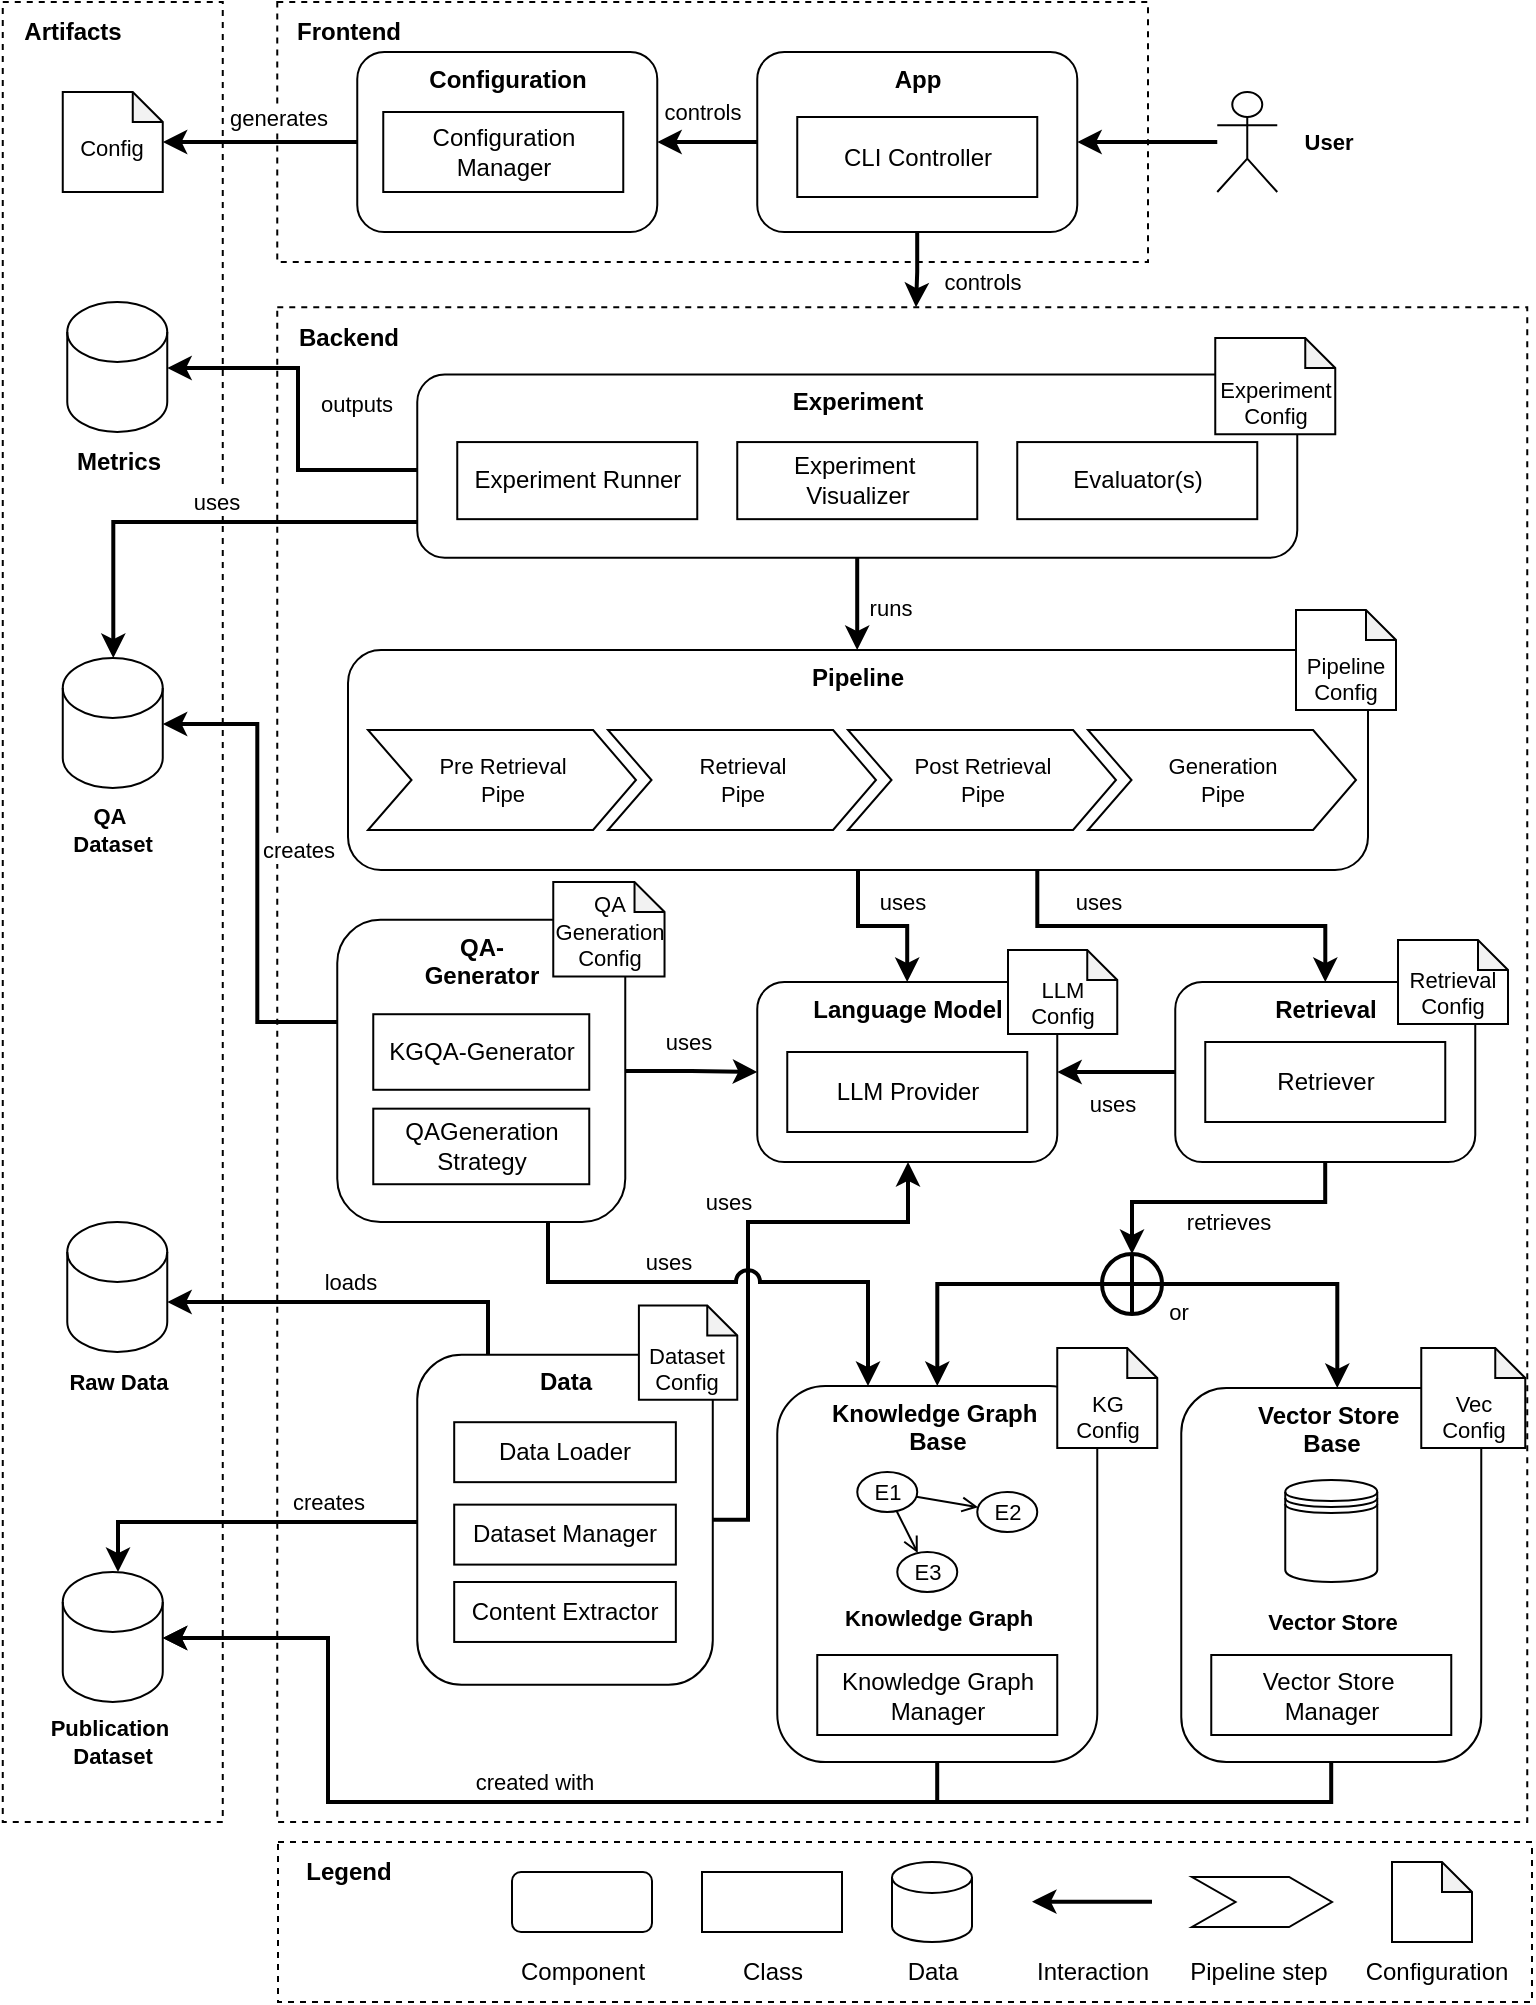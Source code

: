 <mxfile version="26.2.2" pages="2">
  <diagram id="rPt6qGE7lSrq65IT_Gxj" name="Architecture">
    <mxGraphModel dx="1108" dy="828" grid="1" gridSize="10" guides="1" tooltips="1" connect="1" arrows="1" fold="1" page="1" pageScale="1" pageWidth="827" pageHeight="1169" math="0" shadow="0">
      <root>
        <mxCell id="0" />
        <mxCell id="1" parent="0" />
        <mxCell id="qlzmmNjlw-NgEVrXtKq5-13" value="" style="rounded=0;whiteSpace=wrap;html=1;dashed=1;" parent="1" vertex="1">
          <mxGeometry x="174.63" y="492.58" width="625" height="757.42" as="geometry" />
        </mxCell>
        <mxCell id="jzi4S84dbcQ6XCPYerlt-37" value="" style="rounded=0;whiteSpace=wrap;html=1;dashed=1;" parent="1" vertex="1">
          <mxGeometry x="174.63" y="340" width="435.37" height="130" as="geometry" />
        </mxCell>
        <mxCell id="jzi4S84dbcQ6XCPYerlt-15" value="" style="rounded=0;whiteSpace=wrap;html=1;dashed=1;" parent="1" vertex="1">
          <mxGeometry x="37.38" y="340" width="110" height="910" as="geometry" />
        </mxCell>
        <mxCell id="cnMRPB2jEunF0C_jdwBA-22" style="edgeStyle=orthogonalEdgeStyle;shape=connector;rounded=0;jumpSize=5;orthogonalLoop=1;jettySize=auto;html=1;strokeColor=default;strokeWidth=2;align=center;verticalAlign=middle;fontFamily=Helvetica;fontSize=11;fontColor=default;labelBackgroundColor=default;endArrow=classic;endFill=1;" parent="1" source="2CXdrX7ZxKp920rr_Y1--1" target="qlzmmNjlw-NgEVrXtKq5-13" edge="1">
          <mxGeometry relative="1" as="geometry">
            <Array as="points">
              <mxPoint x="495" y="475" />
              <mxPoint x="494" y="475" />
            </Array>
            <mxPoint x="532.63" y="480" as="targetPoint" />
          </mxGeometry>
        </mxCell>
        <mxCell id="cnMRPB2jEunF0C_jdwBA-29" value="controls" style="edgeLabel;html=1;align=center;verticalAlign=middle;resizable=0;points=[];fontFamily=Helvetica;fontSize=11;fontColor=default;labelBackgroundColor=default;" parent="cnMRPB2jEunF0C_jdwBA-22" vertex="1" connectable="0">
          <mxGeometry x="-0.378" y="1" relative="1" as="geometry">
            <mxPoint x="31" y="13" as="offset" />
          </mxGeometry>
        </mxCell>
        <mxCell id="cnMRPB2jEunF0C_jdwBA-23" value="controls" style="edgeStyle=orthogonalEdgeStyle;shape=connector;rounded=0;jumpSize=5;orthogonalLoop=1;jettySize=auto;html=1;strokeColor=default;strokeWidth=2;align=center;verticalAlign=middle;fontFamily=Helvetica;fontSize=11;fontColor=default;labelBackgroundColor=default;endArrow=classic;endFill=1;" parent="1" source="2CXdrX7ZxKp920rr_Y1--1" target="2CXdrX7ZxKp920rr_Y1--29" edge="1">
          <mxGeometry x="0.105" y="-15" relative="1" as="geometry">
            <mxPoint as="offset" />
          </mxGeometry>
        </mxCell>
        <mxCell id="3ko9Bq9Q6lJ8N-O4LBVZ-2" value="outputs" style="edgeStyle=orthogonalEdgeStyle;shape=connector;rounded=0;jumpSize=5;orthogonalLoop=1;jettySize=auto;html=1;strokeColor=default;strokeWidth=2;align=center;verticalAlign=middle;fontFamily=Helvetica;fontSize=11;fontColor=default;labelBackgroundColor=default;endArrow=classic;endFill=1;" parent="1" source="2CXdrX7ZxKp920rr_Y1--3" edge="1">
          <mxGeometry x="0.053" y="-29" relative="1" as="geometry">
            <Array as="points">
              <mxPoint x="185" y="574" />
              <mxPoint x="185" y="523" />
            </Array>
            <mxPoint as="offset" />
            <mxPoint x="119.63" y="523.026" as="targetPoint" />
            <mxPoint x="204.63" y="574.513" as="sourcePoint" />
          </mxGeometry>
        </mxCell>
        <mxCell id="2CXdrX7ZxKp920rr_Y1--28" value="retrieves" style="edgeStyle=orthogonalEdgeStyle;shape=connector;rounded=0;jumpSize=5;orthogonalLoop=1;jettySize=auto;html=1;strokeColor=default;strokeWidth=2;align=center;verticalAlign=middle;fontFamily=Helvetica;fontSize=11;fontColor=default;labelBackgroundColor=default;endArrow=classic;endFill=1;entryX=0.5;entryY=0;entryDx=0;entryDy=0;" parent="1" source="qlzmmNjlw-NgEVrXtKq5-2" target="3ko9Bq9Q6lJ8N-O4LBVZ-15" edge="1">
          <mxGeometry x="-0.038" y="10" relative="1" as="geometry">
            <mxPoint as="offset" />
            <Array as="points">
              <mxPoint x="699" y="940" />
              <mxPoint x="602" y="940" />
            </Array>
          </mxGeometry>
        </mxCell>
        <mxCell id="cnMRPB2jEunF0C_jdwBA-2" value="uses" style="edgeStyle=orthogonalEdgeStyle;shape=connector;rounded=0;jumpSize=5;orthogonalLoop=1;jettySize=auto;html=1;strokeColor=default;strokeWidth=2;align=center;verticalAlign=middle;fontFamily=Helvetica;fontSize=11;fontColor=default;labelBackgroundColor=default;endArrow=classic;endFill=1;" parent="1" source="2CXdrX7ZxKp920rr_Y1--4" target="Sa7oayYF3XSetd4DU2Fg-19" edge="1">
          <mxGeometry x="0.233" y="12" relative="1" as="geometry">
            <mxPoint as="offset" />
          </mxGeometry>
        </mxCell>
        <mxCell id="cnMRPB2jEunF0C_jdwBA-12" value="created with" style="edgeStyle=orthogonalEdgeStyle;shape=connector;rounded=0;jumpSize=5;orthogonalLoop=1;jettySize=auto;html=1;strokeColor=default;strokeWidth=2;align=center;verticalAlign=middle;fontFamily=Helvetica;fontSize=11;fontColor=default;labelBackgroundColor=default;endArrow=classic;endFill=1;" parent="1" source="2CXdrX7ZxKp920rr_Y1--5" target="cnMRPB2jEunF0C_jdwBA-4" edge="1">
          <mxGeometry x="-0.095" y="-10" relative="1" as="geometry">
            <mxPoint x="528.63" y="1056.04" as="sourcePoint" />
            <mxPoint as="offset" />
            <mxPoint x="363.63" y="1113" as="targetPoint" />
            <Array as="points">
              <mxPoint x="505" y="1240" />
              <mxPoint x="200" y="1240" />
              <mxPoint x="200" y="1158" />
            </Array>
          </mxGeometry>
        </mxCell>
        <mxCell id="cnMRPB2jEunF0C_jdwBA-37" value="generates" style="edgeStyle=orthogonalEdgeStyle;shape=connector;rounded=0;jumpSize=5;orthogonalLoop=1;jettySize=auto;html=1;strokeColor=default;strokeWidth=2;align=center;verticalAlign=middle;fontFamily=Helvetica;fontSize=11;fontColor=default;labelBackgroundColor=default;endArrow=classic;endFill=1;" parent="1" source="2CXdrX7ZxKp920rr_Y1--29" target="cnMRPB2jEunF0C_jdwBA-36" edge="1">
          <mxGeometry x="-0.185" y="-12" relative="1" as="geometry">
            <mxPoint x="232.63" y="415" as="sourcePoint" />
            <mxPoint as="offset" />
          </mxGeometry>
        </mxCell>
        <mxCell id="cnMRPB2jEunF0C_jdwBA-14" value="creates" style="edgeStyle=orthogonalEdgeStyle;shape=connector;rounded=0;jumpSize=5;orthogonalLoop=1;jettySize=auto;html=1;strokeColor=default;strokeWidth=2;align=center;verticalAlign=middle;fontFamily=Helvetica;fontSize=11;fontColor=default;labelBackgroundColor=default;endArrow=classic;endFill=1;" parent="1" source="jzi4S84dbcQ6XCPYerlt-2" target="Sa7oayYF3XSetd4DU2Fg-3" edge="1">
          <mxGeometry x="0.068" y="-20" relative="1" as="geometry">
            <mxPoint as="offset" />
            <Array as="points">
              <mxPoint x="164.63" y="850" />
              <mxPoint x="164.63" y="701" />
            </Array>
          </mxGeometry>
        </mxCell>
        <mxCell id="cnMRPB2jEunF0C_jdwBA-15" value="creates" style="edgeStyle=orthogonalEdgeStyle;shape=connector;rounded=0;jumpSize=5;orthogonalLoop=1;jettySize=auto;html=1;strokeColor=default;strokeWidth=2;align=center;verticalAlign=middle;fontFamily=Helvetica;fontSize=11;fontColor=default;labelBackgroundColor=default;endArrow=classic;endFill=1;" parent="1" source="Sa7oayYF3XSetd4DU2Fg-14" target="cnMRPB2jEunF0C_jdwBA-4" edge="1">
          <mxGeometry x="-0.489" y="-10" relative="1" as="geometry">
            <Array as="points">
              <mxPoint x="95" y="1100" />
            </Array>
            <mxPoint as="offset" />
          </mxGeometry>
        </mxCell>
        <mxCell id="Sa7oayYF3XSetd4DU2Fg-17" value="Raw Data" style="text;html=1;align=center;verticalAlign=middle;resizable=0;points=[];autosize=1;strokeColor=none;fillColor=none;fontFamily=Helvetica;fontSize=11;fontColor=default;labelBackgroundColor=default;fontStyle=1" parent="1" vertex="1">
          <mxGeometry x="59.63" y="1015" width="70" height="30" as="geometry" />
        </mxCell>
        <mxCell id="9nrLMy0eK1dV_v98iFay-8" style="edgeStyle=orthogonalEdgeStyle;shape=connector;rounded=0;jumpSize=5;orthogonalLoop=1;jettySize=auto;html=1;strokeColor=default;strokeWidth=2;align=center;verticalAlign=middle;fontFamily=Helvetica;fontSize=11;fontColor=default;labelBackgroundColor=default;endArrow=classic;endFill=1;" parent="1" source="cnMRPB2jEunF0C_jdwBA-1" target="2CXdrX7ZxKp920rr_Y1--1" edge="1">
          <mxGeometry relative="1" as="geometry" />
        </mxCell>
        <mxCell id="cnMRPB2jEunF0C_jdwBA-1" value="" style="shape=umlActor;verticalLabelPosition=bottom;verticalAlign=top;html=1;outlineConnect=0;fontStyle=1" parent="1" vertex="1">
          <mxGeometry x="644.63" y="385" width="30" height="50" as="geometry" />
        </mxCell>
        <mxCell id="cnMRPB2jEunF0C_jdwBA-4" value="" style="shape=cylinder3;whiteSpace=wrap;html=1;boundedLbl=1;backgroundOutline=1;size=15;fontFamily=Helvetica;fontSize=11;fontColor=default;labelBackgroundColor=default;" parent="1" vertex="1">
          <mxGeometry x="67.38" y="1125" width="50" height="65" as="geometry" />
        </mxCell>
        <mxCell id="cnMRPB2jEunF0C_jdwBA-5" value="Publication&amp;nbsp;&lt;div&gt;Dataset&lt;/div&gt;" style="text;html=1;align=center;verticalAlign=middle;resizable=0;points=[];autosize=1;strokeColor=none;fillColor=none;fontFamily=Helvetica;fontSize=11;fontColor=default;labelBackgroundColor=default;fontStyle=1" parent="1" vertex="1">
          <mxGeometry x="52.38" y="1190" width="80" height="40" as="geometry" />
        </mxCell>
        <mxCell id="cnMRPB2jEunF0C_jdwBA-16" value="loads" style="edgeStyle=orthogonalEdgeStyle;shape=connector;rounded=0;jumpSize=5;orthogonalLoop=1;jettySize=auto;html=1;strokeColor=default;strokeWidth=2;align=center;verticalAlign=middle;fontFamily=Helvetica;fontSize=11;fontColor=default;labelBackgroundColor=default;endArrow=classic;endFill=1;" parent="1" source="Sa7oayYF3XSetd4DU2Fg-14" target="LiU3GGamYUb34kK2klM--8" edge="1">
          <mxGeometry x="0.02" y="-10" relative="1" as="geometry">
            <mxPoint as="offset" />
            <mxPoint x="64.63" y="1297" as="targetPoint" />
            <Array as="points">
              <mxPoint x="280" y="990" />
            </Array>
          </mxGeometry>
        </mxCell>
        <mxCell id="cnMRPB2jEunF0C_jdwBA-34" value="User" style="text;html=1;align=center;verticalAlign=middle;resizable=0;points=[];autosize=1;strokeColor=none;fillColor=none;fontFamily=Helvetica;fontSize=11;fontColor=default;labelBackgroundColor=default;fontStyle=1" parent="1" vertex="1">
          <mxGeometry x="674.63" y="395" width="50" height="30" as="geometry" />
        </mxCell>
        <mxCell id="cnMRPB2jEunF0C_jdwBA-36" value="Config&lt;div&gt;&lt;br&gt;&lt;/div&gt;" style="shape=note;whiteSpace=wrap;html=1;backgroundOutline=1;darkOpacity=0.05;fontFamily=Helvetica;fontSize=11;fontColor=default;labelBackgroundColor=default;size=15;verticalAlign=bottom;" parent="1" vertex="1">
          <mxGeometry x="67.38" y="385" width="50" height="50" as="geometry" />
        </mxCell>
        <mxCell id="3ko9Bq9Q6lJ8N-O4LBVZ-19" style="edgeStyle=orthogonalEdgeStyle;shape=connector;rounded=0;jumpSize=5;orthogonalLoop=1;jettySize=auto;html=1;strokeColor=default;strokeWidth=2;align=center;verticalAlign=middle;fontFamily=Helvetica;fontSize=11;fontColor=default;labelBackgroundColor=default;endArrow=classic;endFill=1;" parent="1" source="3ko9Bq9Q6lJ8N-O4LBVZ-3" target="cnMRPB2jEunF0C_jdwBA-4" edge="1">
          <mxGeometry relative="1" as="geometry">
            <Array as="points">
              <mxPoint x="702" y="1240" />
              <mxPoint x="200" y="1240" />
              <mxPoint x="200" y="1158" />
            </Array>
          </mxGeometry>
        </mxCell>
        <mxCell id="9nrLMy0eK1dV_v98iFay-1" value="" style="group" parent="1" vertex="1" connectable="0">
          <mxGeometry x="414.63" y="830" width="150" height="90" as="geometry" />
        </mxCell>
        <mxCell id="Sa7oayYF3XSetd4DU2Fg-19" value="Language Model" style="rounded=1;whiteSpace=wrap;html=1;fontSize=12;glass=0;strokeWidth=1;shadow=0;fontStyle=1;verticalAlign=top;" parent="9nrLMy0eK1dV_v98iFay-1" vertex="1">
          <mxGeometry width="150" height="90" as="geometry" />
        </mxCell>
        <mxCell id="Sa7oayYF3XSetd4DU2Fg-20" value="LLM Provider" style="rounded=0;whiteSpace=wrap;html=1;fontSize=12;glass=0;strokeWidth=1;shadow=0;" parent="9nrLMy0eK1dV_v98iFay-1" vertex="1">
          <mxGeometry x="15" y="35" width="120" height="40" as="geometry" />
        </mxCell>
        <mxCell id="jjpuZa0CO3F1y8QrTsXN-3" value="LLM Config" style="shape=note;whiteSpace=wrap;html=1;backgroundOutline=1;darkOpacity=0.05;fontFamily=Helvetica;fontSize=11;fontColor=default;labelBackgroundColor=none;size=15;verticalAlign=bottom;" parent="9nrLMy0eK1dV_v98iFay-1" vertex="1">
          <mxGeometry x="125.37" y="-16" width="54.63" height="42" as="geometry" />
        </mxCell>
        <mxCell id="LiU3GGamYUb34kK2klM--8" value="" style="shape=cylinder3;whiteSpace=wrap;html=1;boundedLbl=1;backgroundOutline=1;size=15;fontFamily=Helvetica;fontSize=11;fontColor=default;labelBackgroundColor=default;" parent="1" vertex="1">
          <mxGeometry x="69.63" y="950" width="50" height="65" as="geometry" />
        </mxCell>
        <mxCell id="jzi4S84dbcQ6XCPYerlt-1" value="" style="group" parent="1" vertex="1" connectable="0">
          <mxGeometry x="204.63" y="780" width="180" height="170" as="geometry" />
        </mxCell>
        <mxCell id="jzi4S84dbcQ6XCPYerlt-2" value="QA-&lt;div&gt;Generator&lt;/div&gt;" style="rounded=1;whiteSpace=wrap;html=1;fontSize=12;glass=0;strokeWidth=1;shadow=0;fontStyle=1;verticalAlign=top;" parent="jzi4S84dbcQ6XCPYerlt-1" vertex="1">
          <mxGeometry y="18.889" width="144" height="151.111" as="geometry" />
        </mxCell>
        <mxCell id="jzi4S84dbcQ6XCPYerlt-4" value="QAGeneration Strategy" style="rounded=0;whiteSpace=wrap;html=1;fontSize=12;glass=0;strokeWidth=1;shadow=0;" parent="jzi4S84dbcQ6XCPYerlt-1" vertex="1">
          <mxGeometry x="18" y="113.333" width="108" height="37.778" as="geometry" />
        </mxCell>
        <mxCell id="jzi4S84dbcQ6XCPYerlt-5" value="QA&lt;div&gt;Generation Config&lt;/div&gt;" style="shape=note;whiteSpace=wrap;html=1;backgroundOutline=1;darkOpacity=0.05;fontFamily=Helvetica;fontSize=11;fontColor=default;labelBackgroundColor=none;size=15;verticalAlign=bottom;" parent="jzi4S84dbcQ6XCPYerlt-1" vertex="1">
          <mxGeometry x="108" width="55.636" height="47.222" as="geometry" />
        </mxCell>
        <mxCell id="jzi4S84dbcQ6XCPYerlt-11" value="KGQA-Generator" style="rounded=0;whiteSpace=wrap;html=1;fontSize=12;glass=0;strokeWidth=1;shadow=0;" parent="jzi4S84dbcQ6XCPYerlt-1" vertex="1">
          <mxGeometry x="18" y="66.111" width="108" height="37.778" as="geometry" />
        </mxCell>
        <mxCell id="jzi4S84dbcQ6XCPYerlt-13" value="" style="group" parent="1" vertex="1" connectable="0">
          <mxGeometry x="210" y="1260" width="592" height="80" as="geometry" />
        </mxCell>
        <mxCell id="LiU3GGamYUb34kK2klM--26" value="" style="rounded=0;whiteSpace=wrap;html=1;dashed=1;" parent="jzi4S84dbcQ6XCPYerlt-13" vertex="1">
          <mxGeometry x="-35" width="627" height="80" as="geometry" />
        </mxCell>
        <mxCell id="LiU3GGamYUb34kK2klM--2" value="" style="rounded=1;whiteSpace=wrap;html=1;" parent="jzi4S84dbcQ6XCPYerlt-13" vertex="1">
          <mxGeometry x="82" y="15" width="70" height="30" as="geometry" />
        </mxCell>
        <mxCell id="LiU3GGamYUb34kK2klM--3" value="" style="rounded=0;whiteSpace=wrap;html=1;" parent="jzi4S84dbcQ6XCPYerlt-13" vertex="1">
          <mxGeometry x="177" y="15" width="70" height="30" as="geometry" />
        </mxCell>
        <mxCell id="LiU3GGamYUb34kK2klM--4" value="Component" style="text;html=1;align=center;verticalAlign=middle;resizable=0;points=[];autosize=1;strokeColor=none;fillColor=none;" parent="jzi4S84dbcQ6XCPYerlt-13" vertex="1">
          <mxGeometry x="72" y="50" width="90" height="30" as="geometry" />
        </mxCell>
        <mxCell id="LiU3GGamYUb34kK2klM--5" value="Class" style="text;html=1;align=center;verticalAlign=middle;resizable=0;points=[];autosize=1;strokeColor=none;fillColor=none;" parent="jzi4S84dbcQ6XCPYerlt-13" vertex="1">
          <mxGeometry x="187" y="50" width="50" height="30" as="geometry" />
        </mxCell>
        <mxCell id="LiU3GGamYUb34kK2klM--9" value="" style="shape=cylinder3;whiteSpace=wrap;html=1;boundedLbl=1;backgroundOutline=1;size=7.724;fontFamily=Helvetica;fontSize=11;fontColor=default;labelBackgroundColor=default;" parent="jzi4S84dbcQ6XCPYerlt-13" vertex="1">
          <mxGeometry x="272" y="10" width="40" height="40" as="geometry" />
        </mxCell>
        <mxCell id="LiU3GGamYUb34kK2klM--10" value="Data" style="text;html=1;align=center;verticalAlign=middle;resizable=0;points=[];autosize=1;strokeColor=none;fillColor=none;" parent="jzi4S84dbcQ6XCPYerlt-13" vertex="1">
          <mxGeometry x="267" y="50" width="50" height="30" as="geometry" />
        </mxCell>
        <mxCell id="LiU3GGamYUb34kK2klM--11" value="" style="edgeStyle=orthogonalEdgeStyle;shape=connector;rounded=0;jumpSize=5;orthogonalLoop=1;jettySize=auto;html=1;strokeColor=default;strokeWidth=2;align=center;verticalAlign=middle;fontFamily=Helvetica;fontSize=11;fontColor=default;labelBackgroundColor=default;endArrow=classic;endFill=1;" parent="jzi4S84dbcQ6XCPYerlt-13" edge="1">
          <mxGeometry x="0.149" y="-15" relative="1" as="geometry">
            <mxPoint x="402" y="29.82" as="sourcePoint" />
            <mxPoint as="offset" />
            <mxPoint x="342" y="29.82" as="targetPoint" />
          </mxGeometry>
        </mxCell>
        <mxCell id="LiU3GGamYUb34kK2klM--12" value="Interaction" style="text;html=1;align=center;verticalAlign=middle;resizable=0;points=[];autosize=1;strokeColor=none;fillColor=none;" parent="jzi4S84dbcQ6XCPYerlt-13" vertex="1">
          <mxGeometry x="332" y="50" width="80" height="30" as="geometry" />
        </mxCell>
        <mxCell id="LiU3GGamYUb34kK2klM--20" value="" style="html=1;shadow=0;dashed=0;align=center;verticalAlign=middle;shape=mxgraph.arrows2.arrow;dy=0;dx=21.45;notch=21.76;fontFamily=Helvetica;fontSize=11;fontColor=default;labelBackgroundColor=default;" parent="jzi4S84dbcQ6XCPYerlt-13" vertex="1">
          <mxGeometry x="422" y="17.5" width="70" height="25" as="geometry" />
        </mxCell>
        <mxCell id="LiU3GGamYUb34kK2klM--21" value="Pipeline step" style="text;html=1;align=center;verticalAlign=middle;resizable=0;points=[];autosize=1;strokeColor=none;fillColor=none;" parent="jzi4S84dbcQ6XCPYerlt-13" vertex="1">
          <mxGeometry x="410" y="50" width="90" height="30" as="geometry" />
        </mxCell>
        <mxCell id="LiU3GGamYUb34kK2klM--22" value="&lt;div&gt;&lt;br&gt;&lt;/div&gt;" style="shape=note;whiteSpace=wrap;html=1;backgroundOutline=1;darkOpacity=0.05;fontFamily=Helvetica;fontSize=11;fontColor=default;labelBackgroundColor=default;size=15;verticalAlign=bottom;" parent="jzi4S84dbcQ6XCPYerlt-13" vertex="1">
          <mxGeometry x="522" y="10" width="40" height="40" as="geometry" />
        </mxCell>
        <mxCell id="LiU3GGamYUb34kK2klM--24" value="Configuration" style="text;html=1;align=center;verticalAlign=middle;resizable=0;points=[];autosize=1;strokeColor=none;fillColor=none;" parent="jzi4S84dbcQ6XCPYerlt-13" vertex="1">
          <mxGeometry x="499" y="50" width="90" height="30" as="geometry" />
        </mxCell>
        <mxCell id="jzi4S84dbcQ6XCPYerlt-29" value="Artifacts" style="text;html=1;align=center;verticalAlign=middle;resizable=0;points=[];autosize=1;strokeColor=none;fillColor=none;fontStyle=1" parent="1" vertex="1">
          <mxGeometry x="37.38" y="340" width="70" height="30" as="geometry" />
        </mxCell>
        <mxCell id="jzi4S84dbcQ6XCPYerlt-30" value="" style="group" parent="1" vertex="1" connectable="0">
          <mxGeometry x="64.63" y="490" width="60" height="95" as="geometry" />
        </mxCell>
        <mxCell id="LiU3GGamYUb34kK2klM--6" value="" style="shape=cylinder3;whiteSpace=wrap;html=1;boundedLbl=1;backgroundOutline=1;size=15;fontFamily=Helvetica;fontSize=11;fontColor=default;labelBackgroundColor=default;" parent="jzi4S84dbcQ6XCPYerlt-30" vertex="1">
          <mxGeometry x="5" width="50" height="65" as="geometry" />
        </mxCell>
        <mxCell id="LiU3GGamYUb34kK2klM--7" value="Metrics" style="text;html=1;align=center;verticalAlign=middle;resizable=0;points=[];autosize=1;strokeColor=none;fillColor=none;fontStyle=1" parent="jzi4S84dbcQ6XCPYerlt-30" vertex="1">
          <mxGeometry y="65" width="60" height="30" as="geometry" />
        </mxCell>
        <mxCell id="jzi4S84dbcQ6XCPYerlt-31" value="" style="group" parent="1" vertex="1" connectable="0">
          <mxGeometry x="62.38" y="668" width="60" height="106" as="geometry" />
        </mxCell>
        <mxCell id="Sa7oayYF3XSetd4DU2Fg-3" value="" style="shape=cylinder3;whiteSpace=wrap;html=1;boundedLbl=1;backgroundOutline=1;size=15;fontFamily=Helvetica;fontSize=11;fontColor=default;labelBackgroundColor=default;" parent="jzi4S84dbcQ6XCPYerlt-31" vertex="1">
          <mxGeometry x="5" width="50" height="65" as="geometry" />
        </mxCell>
        <mxCell id="Sa7oayYF3XSetd4DU2Fg-4" value="QA&amp;nbsp;&lt;div&gt;Dataset&lt;/div&gt;" style="text;html=1;align=center;verticalAlign=middle;resizable=0;points=[];autosize=1;strokeColor=none;fillColor=none;fontFamily=Helvetica;fontSize=11;fontColor=default;labelBackgroundColor=default;fontStyle=1" parent="jzi4S84dbcQ6XCPYerlt-31" vertex="1">
          <mxGeometry y="66" width="60" height="40" as="geometry" />
        </mxCell>
        <mxCell id="jzi4S84dbcQ6XCPYerlt-38" value="Frontend" style="text;html=1;align=center;verticalAlign=middle;resizable=0;points=[];autosize=1;strokeColor=none;fillColor=none;fontStyle=1" parent="1" vertex="1">
          <mxGeometry x="174.63" y="340" width="70" height="30" as="geometry" />
        </mxCell>
        <mxCell id="qlzmmNjlw-NgEVrXtKq5-4" value="uses" style="edgeStyle=orthogonalEdgeStyle;shape=connector;rounded=0;jumpSize=5;orthogonalLoop=1;jettySize=auto;html=1;strokeColor=default;strokeWidth=2;align=center;verticalAlign=middle;fontFamily=Helvetica;fontSize=11;fontColor=default;labelBackgroundColor=default;endArrow=classic;endFill=1;" parent="1" source="2CXdrX7ZxKp920rr_Y1--4" target="qlzmmNjlw-NgEVrXtKq5-2" edge="1">
          <mxGeometry x="-0.42" y="12" relative="1" as="geometry">
            <Array as="points">
              <mxPoint x="554.63" y="802" />
              <mxPoint x="698.63" y="802" />
            </Array>
            <mxPoint as="offset" />
            <mxPoint x="474.63" y="632" as="sourcePoint" />
            <mxPoint x="474.63" y="674" as="targetPoint" />
          </mxGeometry>
        </mxCell>
        <mxCell id="qlzmmNjlw-NgEVrXtKq5-5" value="uses" style="edgeStyle=orthogonalEdgeStyle;shape=connector;rounded=0;jumpSize=5;orthogonalLoop=1;jettySize=auto;html=1;strokeColor=default;strokeWidth=2;align=center;verticalAlign=middle;fontFamily=Helvetica;fontSize=11;fontColor=default;labelBackgroundColor=default;endArrow=classic;endFill=1;" parent="1" source="qlzmmNjlw-NgEVrXtKq5-2" target="Sa7oayYF3XSetd4DU2Fg-19" edge="1">
          <mxGeometry x="0.088" y="16" relative="1" as="geometry">
            <Array as="points" />
            <mxPoint as="offset" />
            <mxPoint x="469.63" y="784" as="sourcePoint" />
            <mxPoint x="481.63" y="845" as="targetPoint" />
          </mxGeometry>
        </mxCell>
        <mxCell id="qlzmmNjlw-NgEVrXtKq5-6" value="uses" style="edgeStyle=orthogonalEdgeStyle;shape=connector;rounded=0;jumpSize=5;orthogonalLoop=1;jettySize=auto;html=1;strokeColor=default;strokeWidth=2;align=center;verticalAlign=middle;fontFamily=Helvetica;fontSize=11;fontColor=default;labelBackgroundColor=default;endArrow=classic;endFill=1;" parent="1" source="jzi4S84dbcQ6XCPYerlt-2" target="Sa7oayYF3XSetd4DU2Fg-19" edge="1">
          <mxGeometry x="-0.057" y="14" relative="1" as="geometry">
            <mxPoint as="offset" />
            <mxPoint x="469.63" y="784" as="sourcePoint" />
            <mxPoint x="499.63" y="840" as="targetPoint" />
          </mxGeometry>
        </mxCell>
        <mxCell id="qlzmmNjlw-NgEVrXtKq5-10" value="" style="group" parent="1" vertex="1" connectable="0">
          <mxGeometry x="214.63" y="365" width="150" height="90" as="geometry" />
        </mxCell>
        <mxCell id="2CXdrX7ZxKp920rr_Y1--29" value="Configuration" style="rounded=1;whiteSpace=wrap;html=1;fontSize=12;glass=0;strokeWidth=1;shadow=0;fontStyle=1;verticalAlign=top;" parent="qlzmmNjlw-NgEVrXtKq5-10" vertex="1">
          <mxGeometry width="150" height="90" as="geometry" />
        </mxCell>
        <mxCell id="dY7fuBo2P4f8q5PI3-VB-1" value="Configuration Manager" style="rounded=0;whiteSpace=wrap;html=1;fontSize=12;glass=0;strokeWidth=1;shadow=0;" parent="qlzmmNjlw-NgEVrXtKq5-10" vertex="1">
          <mxGeometry x="13" y="30" width="120" height="40" as="geometry" />
        </mxCell>
        <mxCell id="qlzmmNjlw-NgEVrXtKq5-11" value="" style="group" parent="1" vertex="1" connectable="0">
          <mxGeometry x="414.63" y="365" width="160" height="90" as="geometry" />
        </mxCell>
        <mxCell id="2CXdrX7ZxKp920rr_Y1--1" value="App" style="rounded=1;whiteSpace=wrap;html=1;fontSize=12;glass=0;strokeWidth=1;shadow=0;fontStyle=1;verticalAlign=top;" parent="qlzmmNjlw-NgEVrXtKq5-11" vertex="1">
          <mxGeometry width="160" height="90" as="geometry" />
        </mxCell>
        <mxCell id="Sa7oayYF3XSetd4DU2Fg-21" value="CLI Controller" style="rounded=0;whiteSpace=wrap;html=1;fontSize=12;glass=0;strokeWidth=1;shadow=0;" parent="qlzmmNjlw-NgEVrXtKq5-11" vertex="1">
          <mxGeometry x="20" y="32.5" width="120" height="40" as="geometry" />
        </mxCell>
        <mxCell id="cnMRPB2jEunF0C_jdwBA-13" value="uses" style="edgeStyle=orthogonalEdgeStyle;shape=connector;rounded=0;jumpSize=5;orthogonalLoop=1;jettySize=auto;html=1;strokeColor=default;strokeWidth=2;align=center;verticalAlign=middle;fontFamily=Helvetica;fontSize=11;fontColor=default;labelBackgroundColor=default;endArrow=classic;endFill=1;" parent="1" source="2CXdrX7ZxKp920rr_Y1--3" target="Sa7oayYF3XSetd4DU2Fg-3" edge="1">
          <mxGeometry x="-0.083" y="-10" relative="1" as="geometry">
            <Array as="points">
              <mxPoint x="92.63" y="600" />
            </Array>
            <mxPoint as="offset" />
            <mxPoint x="314.63" y="640" as="targetPoint" />
          </mxGeometry>
        </mxCell>
        <mxCell id="LiU3GGamYUb34kK2klM--25" value="&lt;b&gt;Legend&lt;/b&gt;" style="text;html=1;align=center;verticalAlign=middle;resizable=0;points=[];autosize=1;strokeColor=none;fillColor=none;" parent="1" vertex="1">
          <mxGeometry x="175" y="1260" width="70" height="30" as="geometry" />
        </mxCell>
        <mxCell id="2CXdrX7ZxKp920rr_Y1--5" value="Knowledge Graph&amp;nbsp;&lt;div&gt;Base&lt;/div&gt;" style="rounded=1;whiteSpace=wrap;html=1;fontSize=12;glass=0;strokeWidth=1;shadow=0;fontStyle=1;verticalAlign=top;" parent="1" vertex="1">
          <mxGeometry x="424.63" y="1032" width="160" height="188" as="geometry" />
        </mxCell>
        <mxCell id="2CXdrX7ZxKp920rr_Y1--24" style="shape=connector;rounded=0;orthogonalLoop=1;jettySize=auto;html=1;strokeColor=default;strokeWidth=1;align=center;verticalAlign=middle;fontFamily=Helvetica;fontSize=11;fontColor=default;labelBackgroundColor=default;endArrow=open;endFill=0;jumpSize=5;" parent="1" source="2CXdrX7ZxKp920rr_Y1--20" target="2CXdrX7ZxKp920rr_Y1--21" edge="1">
          <mxGeometry relative="1" as="geometry" />
        </mxCell>
        <mxCell id="2CXdrX7ZxKp920rr_Y1--25" style="edgeStyle=none;shape=connector;rounded=0;jumpSize=5;orthogonalLoop=1;jettySize=auto;html=1;strokeColor=default;strokeWidth=1;align=center;verticalAlign=middle;fontFamily=Helvetica;fontSize=11;fontColor=default;labelBackgroundColor=default;endArrow=open;endFill=0;" parent="1" source="2CXdrX7ZxKp920rr_Y1--20" target="2CXdrX7ZxKp920rr_Y1--23" edge="1">
          <mxGeometry relative="1" as="geometry" />
        </mxCell>
        <mxCell id="2CXdrX7ZxKp920rr_Y1--20" value="E1" style="ellipse;whiteSpace=wrap;html=1;fontFamily=Helvetica;fontSize=11;fontColor=default;labelBackgroundColor=default;" parent="1" vertex="1">
          <mxGeometry x="464.63" y="1075" width="30" height="20" as="geometry" />
        </mxCell>
        <mxCell id="2CXdrX7ZxKp920rr_Y1--21" value="E2" style="ellipse;whiteSpace=wrap;html=1;fontFamily=Helvetica;fontSize=11;fontColor=default;labelBackgroundColor=default;" parent="1" vertex="1">
          <mxGeometry x="524.63" y="1085" width="30" height="20" as="geometry" />
        </mxCell>
        <mxCell id="2CXdrX7ZxKp920rr_Y1--23" value="E3" style="ellipse;whiteSpace=wrap;html=1;fontFamily=Helvetica;fontSize=11;fontColor=default;labelBackgroundColor=default;" parent="1" vertex="1">
          <mxGeometry x="484.63" y="1115" width="30" height="20" as="geometry" />
        </mxCell>
        <mxCell id="2CXdrX7ZxKp920rr_Y1--26" value="Knowledge Graph" style="text;html=1;align=center;verticalAlign=middle;resizable=0;points=[];autosize=1;strokeColor=none;fillColor=none;fontFamily=Helvetica;fontSize=11;fontColor=default;labelBackgroundColor=default;fontStyle=1" parent="1" vertex="1">
          <mxGeometry x="449.63" y="1133" width="110" height="30" as="geometry" />
        </mxCell>
        <mxCell id="3ko9Bq9Q6lJ8N-O4LBVZ-3" value="Vector Store&amp;nbsp;&lt;div&gt;Base&lt;/div&gt;" style="rounded=1;whiteSpace=wrap;html=1;fontSize=12;glass=0;strokeWidth=1;shadow=0;fontStyle=1;verticalAlign=top;" parent="1" vertex="1">
          <mxGeometry x="626.63" y="1033" width="150" height="187" as="geometry" />
        </mxCell>
        <mxCell id="3ko9Bq9Q6lJ8N-O4LBVZ-4" value="" style="shape=datastore;whiteSpace=wrap;html=1;fontFamily=Helvetica;fontSize=11;fontColor=default;labelBackgroundColor=default;" parent="1" vertex="1">
          <mxGeometry x="678.63" y="1079" width="46" height="51" as="geometry" />
        </mxCell>
        <mxCell id="3ko9Bq9Q6lJ8N-O4LBVZ-5" value="Vector Store" style="text;html=1;align=center;verticalAlign=middle;resizable=0;points=[];autosize=1;strokeColor=none;fillColor=none;fontFamily=Helvetica;fontSize=11;fontColor=default;labelBackgroundColor=default;fontStyle=1" parent="1" vertex="1">
          <mxGeometry x="661.63" y="1135" width="80" height="30" as="geometry" />
        </mxCell>
        <mxCell id="3ko9Bq9Q6lJ8N-O4LBVZ-12" value="KG Config" style="shape=note;whiteSpace=wrap;html=1;backgroundOutline=1;darkOpacity=0.05;fontFamily=Helvetica;fontSize=11;fontColor=default;labelBackgroundColor=default;size=15;verticalAlign=bottom;" parent="1" vertex="1">
          <mxGeometry x="564.63" y="1013" width="50" height="50" as="geometry" />
        </mxCell>
        <mxCell id="3ko9Bq9Q6lJ8N-O4LBVZ-13" value="Knowledge Graph Manager" style="rounded=0;whiteSpace=wrap;html=1;fontSize=12;glass=0;strokeWidth=1;shadow=0;" parent="1" vertex="1">
          <mxGeometry x="444.63" y="1166.5" width="120" height="40" as="geometry" />
        </mxCell>
        <mxCell id="3ko9Bq9Q6lJ8N-O4LBVZ-14" value="Vector Store&amp;nbsp;&lt;div&gt;Manager&lt;/div&gt;" style="rounded=0;whiteSpace=wrap;html=1;fontSize=12;glass=0;strokeWidth=1;shadow=0;" parent="1" vertex="1">
          <mxGeometry x="641.63" y="1166.5" width="120" height="40" as="geometry" />
        </mxCell>
        <mxCell id="2CXdrX7ZxKp920rr_Y1--27" value="Vec Config" style="shape=note;whiteSpace=wrap;html=1;backgroundOutline=1;darkOpacity=0.05;fontFamily=Helvetica;fontSize=11;fontColor=default;labelBackgroundColor=default;size=15;verticalAlign=bottom;" parent="1" vertex="1">
          <mxGeometry x="746.63" y="1013" width="52" height="50" as="geometry" />
        </mxCell>
        <mxCell id="3ko9Bq9Q6lJ8N-O4LBVZ-16" style="edgeStyle=orthogonalEdgeStyle;shape=connector;rounded=0;jumpSize=5;orthogonalLoop=1;jettySize=auto;html=1;strokeColor=default;strokeWidth=2;align=center;verticalAlign=middle;fontFamily=Helvetica;fontSize=11;fontColor=default;labelBackgroundColor=default;endArrow=classic;endFill=1;" parent="1" source="3ko9Bq9Q6lJ8N-O4LBVZ-15" target="3ko9Bq9Q6lJ8N-O4LBVZ-3" edge="1">
          <mxGeometry relative="1" as="geometry">
            <Array as="points">
              <mxPoint x="704.63" y="981" />
            </Array>
          </mxGeometry>
        </mxCell>
        <mxCell id="3ko9Bq9Q6lJ8N-O4LBVZ-17" style="edgeStyle=orthogonalEdgeStyle;shape=connector;rounded=0;jumpSize=5;orthogonalLoop=1;jettySize=auto;html=1;strokeColor=default;strokeWidth=2;align=center;verticalAlign=middle;fontFamily=Helvetica;fontSize=11;fontColor=default;labelBackgroundColor=default;endArrow=classic;endFill=1;" parent="1" source="3ko9Bq9Q6lJ8N-O4LBVZ-15" target="2CXdrX7ZxKp920rr_Y1--5" edge="1">
          <mxGeometry relative="1" as="geometry">
            <Array as="points">
              <mxPoint x="504.63" y="981" />
            </Array>
          </mxGeometry>
        </mxCell>
        <mxCell id="3ko9Bq9Q6lJ8N-O4LBVZ-15" value="" style="shape=orEllipse;perimeter=ellipsePerimeter;whiteSpace=wrap;html=1;backgroundOutline=1;fontFamily=Helvetica;fontSize=11;fontColor=default;labelBackgroundColor=default;strokeWidth=2;" parent="1" vertex="1">
          <mxGeometry x="587" y="966" width="30" height="30" as="geometry" />
        </mxCell>
        <mxCell id="3ko9Bq9Q6lJ8N-O4LBVZ-18" value="or" style="text;html=1;align=center;verticalAlign=middle;resizable=0;points=[];autosize=1;strokeColor=none;fillColor=none;fontFamily=Helvetica;fontSize=11;fontColor=default;labelBackgroundColor=default;" parent="1" vertex="1">
          <mxGeometry x="609.63" y="980" width="30" height="30" as="geometry" />
        </mxCell>
        <mxCell id="qlzmmNjlw-NgEVrXtKq5-1" value="" style="group" parent="1" vertex="1" connectable="0">
          <mxGeometry x="623.63" y="830" width="176" height="90" as="geometry" />
        </mxCell>
        <mxCell id="qlzmmNjlw-NgEVrXtKq5-2" value="Retrieval" style="rounded=1;whiteSpace=wrap;html=1;fontSize=12;glass=0;strokeWidth=1;shadow=0;fontStyle=1;verticalAlign=top;" parent="qlzmmNjlw-NgEVrXtKq5-1" vertex="1">
          <mxGeometry width="150" height="90" as="geometry" />
        </mxCell>
        <mxCell id="qlzmmNjlw-NgEVrXtKq5-3" value="Retriever" style="rounded=0;whiteSpace=wrap;html=1;fontSize=12;glass=0;strokeWidth=1;shadow=0;" parent="qlzmmNjlw-NgEVrXtKq5-1" vertex="1">
          <mxGeometry x="15" y="30" width="120" height="40" as="geometry" />
        </mxCell>
        <mxCell id="jjpuZa0CO3F1y8QrTsXN-2" value="Retrieval Config" style="shape=note;whiteSpace=wrap;html=1;backgroundOutline=1;darkOpacity=0.05;fontFamily=Helvetica;fontSize=11;fontColor=default;labelBackgroundColor=none;size=15;verticalAlign=bottom;" parent="qlzmmNjlw-NgEVrXtKq5-1" vertex="1">
          <mxGeometry x="111.37" y="-21" width="55" height="42" as="geometry" />
        </mxCell>
        <mxCell id="MCK5L93mM9xzwxzd5STt-23" value="uses" style="edgeStyle=orthogonalEdgeStyle;shape=connector;rounded=0;jumpSize=5;orthogonalLoop=1;jettySize=auto;html=1;strokeColor=default;strokeWidth=2;align=center;verticalAlign=middle;fontFamily=Helvetica;fontSize=11;fontColor=default;labelBackgroundColor=default;endArrow=classic;endFill=1;" parent="1" source="Sa7oayYF3XSetd4DU2Fg-14" target="Sa7oayYF3XSetd4DU2Fg-19" edge="1">
          <mxGeometry x="0.204" y="14" relative="1" as="geometry">
            <mxPoint x="-10" y="4" as="offset" />
            <mxPoint x="359" y="884" as="sourcePoint" />
            <mxPoint x="425" y="885" as="targetPoint" />
            <Array as="points">
              <mxPoint x="410" y="1099" />
              <mxPoint x="410" y="950" />
              <mxPoint x="490" y="950" />
            </Array>
          </mxGeometry>
        </mxCell>
        <mxCell id="qlzmmNjlw-NgEVrXtKq5-8" value="uses" style="edgeStyle=orthogonalEdgeStyle;shape=connector;rounded=0;jumpSize=10;orthogonalLoop=1;jettySize=auto;html=1;strokeColor=default;strokeWidth=2;align=center;verticalAlign=middle;fontFamily=Helvetica;fontSize=11;fontColor=default;labelBackgroundColor=default;endArrow=classic;endFill=1;jumpStyle=arc;" parent="1" source="jzi4S84dbcQ6XCPYerlt-2" target="2CXdrX7ZxKp920rr_Y1--5" edge="1">
          <mxGeometry x="-0.256" y="10" relative="1" as="geometry">
            <Array as="points">
              <mxPoint x="310" y="980" />
              <mxPoint x="470" y="980" />
            </Array>
            <mxPoint as="offset" />
            <mxPoint x="358.63" y="884" as="sourcePoint" />
            <mxPoint x="424.63" y="885" as="targetPoint" />
          </mxGeometry>
        </mxCell>
        <mxCell id="2CXdrX7ZxKp920rr_Y1--3" value="Experiment" style="rounded=1;whiteSpace=wrap;html=1;fontSize=12;glass=0;strokeWidth=1;shadow=0;fontStyle=1;verticalAlign=top;" parent="1" vertex="1">
          <mxGeometry x="244.63" y="526.309" width="440" height="91.545" as="geometry" />
        </mxCell>
        <mxCell id="Sa7oayYF3XSetd4DU2Fg-1" value="Experiment Runner" style="rounded=0;whiteSpace=wrap;html=1;fontSize=12;glass=0;strokeWidth=1;shadow=0;" parent="1" vertex="1">
          <mxGeometry x="264.63" y="560.036" width="120" height="38.545" as="geometry" />
        </mxCell>
        <mxCell id="Sa7oayYF3XSetd4DU2Fg-24" value="Experiment&amp;nbsp;&lt;div&gt;Visualizer&lt;/div&gt;" style="rounded=0;whiteSpace=wrap;html=1;fontSize=12;glass=0;strokeWidth=1;shadow=0;" parent="1" vertex="1">
          <mxGeometry x="404.63" y="560.036" width="120" height="38.545" as="geometry" />
        </mxCell>
        <mxCell id="Sa7oayYF3XSetd4DU2Fg-25" value="Evaluator(s)" style="rounded=0;whiteSpace=wrap;html=1;fontSize=12;glass=0;strokeWidth=1;shadow=0;" parent="1" vertex="1">
          <mxGeometry x="544.63" y="560.036" width="120" height="38.545" as="geometry" />
        </mxCell>
        <mxCell id="cnMRPB2jEunF0C_jdwBA-11" value="Experiment Config" style="shape=note;whiteSpace=wrap;html=1;backgroundOutline=1;darkOpacity=0.05;fontFamily=Helvetica;fontSize=11;fontColor=default;labelBackgroundColor=default;size=15;verticalAlign=bottom;" parent="1" vertex="1">
          <mxGeometry x="643.63" y="508" width="60" height="48.182" as="geometry" />
        </mxCell>
        <mxCell id="jzi4S84dbcQ6XCPYerlt-36" value="Backend" style="text;html=1;align=center;verticalAlign=middle;resizable=0;points=[];autosize=1;strokeColor=none;fillColor=none;fontStyle=1" parent="1" vertex="1">
          <mxGeometry x="174.63" y="492.582" width="70" height="30" as="geometry" />
        </mxCell>
        <mxCell id="9nrLMy0eK1dV_v98iFay-4" value="" style="group" parent="1" vertex="1" connectable="0">
          <mxGeometry x="244.63" y="1001.382" width="160" height="190" as="geometry" />
        </mxCell>
        <mxCell id="Sa7oayYF3XSetd4DU2Fg-14" value="Data" style="rounded=1;whiteSpace=wrap;html=1;fontSize=12;glass=0;strokeWidth=1;shadow=0;fontStyle=1;verticalAlign=top;" parent="9nrLMy0eK1dV_v98iFay-4" vertex="1">
          <mxGeometry y="14.99" width="147.76" height="165.01" as="geometry" />
        </mxCell>
        <mxCell id="Sa7oayYF3XSetd4DU2Fg-15" value="Data Loader" style="rounded=0;whiteSpace=wrap;html=1;fontSize=12;glass=0;strokeWidth=1;shadow=0;" parent="9nrLMy0eK1dV_v98iFay-4" vertex="1">
          <mxGeometry x="18.471" y="48.717" width="110.824" height="29.98" as="geometry" />
        </mxCell>
        <mxCell id="Sa7oayYF3XSetd4DU2Fg-16" value="Dataset Manager" style="rounded=0;whiteSpace=wrap;html=1;fontSize=12;glass=0;strokeWidth=1;shadow=0;" parent="9nrLMy0eK1dV_v98iFay-4" vertex="1">
          <mxGeometry x="18.471" y="89.939" width="110.824" height="29.98" as="geometry" />
        </mxCell>
        <mxCell id="Sa7oayYF3XSetd4DU2Fg-27" value="Dataset Config" style="shape=note;whiteSpace=wrap;html=1;backgroundOutline=1;darkOpacity=0.05;fontFamily=Helvetica;fontSize=11;fontColor=default;labelBackgroundColor=none;size=15;verticalAlign=bottom;" parent="9nrLMy0eK1dV_v98iFay-4" vertex="1">
          <mxGeometry x="110.82" y="-9.636" width="49.18" height="47.112" as="geometry" />
        </mxCell>
        <mxCell id="MCK5L93mM9xzwxzd5STt-22" value="Content Extractor" style="rounded=0;whiteSpace=wrap;html=1;fontSize=12;glass=0;strokeWidth=1;shadow=0;" parent="9nrLMy0eK1dV_v98iFay-4" vertex="1">
          <mxGeometry x="18.471" y="128.619" width="110.824" height="29.98" as="geometry" />
        </mxCell>
        <mxCell id="9nrLMy0eK1dV_v98iFay-2" value="" style="group" parent="1" vertex="1" connectable="0">
          <mxGeometry x="210" y="644" width="524" height="130" as="geometry" />
        </mxCell>
        <mxCell id="2CXdrX7ZxKp920rr_Y1--4" value="Pipeline" style="rounded=1;whiteSpace=wrap;html=1;fontSize=12;glass=0;strokeWidth=1;shadow=0;verticalAlign=top;fontStyle=1" parent="9nrLMy0eK1dV_v98iFay-2" vertex="1">
          <mxGeometry y="20" width="510" height="110" as="geometry" />
        </mxCell>
        <mxCell id="2CXdrX7ZxKp920rr_Y1--6" value="Pre Retrieval&lt;div&gt;Pipe&lt;/div&gt;" style="html=1;shadow=0;dashed=0;align=center;verticalAlign=middle;shape=mxgraph.arrows2.arrow;dy=0;dx=21.45;notch=21.76;fontFamily=Helvetica;fontSize=11;fontColor=default;labelBackgroundColor=default;" parent="9nrLMy0eK1dV_v98iFay-2" vertex="1">
          <mxGeometry x="10" y="60" width="134" height="50" as="geometry" />
        </mxCell>
        <mxCell id="2CXdrX7ZxKp920rr_Y1--11" value="Retrieval&lt;div&gt;Pipe&lt;/div&gt;" style="html=1;shadow=0;dashed=0;align=center;verticalAlign=middle;shape=mxgraph.arrows2.arrow;dy=0;dx=21.45;notch=21.76;fontFamily=Helvetica;fontSize=11;fontColor=default;labelBackgroundColor=default;" parent="9nrLMy0eK1dV_v98iFay-2" vertex="1">
          <mxGeometry x="130" y="60" width="134" height="50" as="geometry" />
        </mxCell>
        <mxCell id="2CXdrX7ZxKp920rr_Y1--12" value="Post Retrieval&lt;div&gt;Pipe&lt;/div&gt;" style="html=1;shadow=0;dashed=0;align=center;verticalAlign=middle;shape=mxgraph.arrows2.arrow;dy=0;dx=21.45;notch=21.76;fontFamily=Helvetica;fontSize=11;fontColor=default;labelBackgroundColor=default;" parent="9nrLMy0eK1dV_v98iFay-2" vertex="1">
          <mxGeometry x="250" y="60" width="134" height="50" as="geometry" />
        </mxCell>
        <mxCell id="2CXdrX7ZxKp920rr_Y1--13" value="Generation&lt;div&gt;Pipe&lt;/div&gt;" style="html=1;shadow=0;dashed=0;align=center;verticalAlign=middle;shape=mxgraph.arrows2.arrow;dy=0;dx=21.45;notch=21.76;fontFamily=Helvetica;fontSize=11;fontColor=default;labelBackgroundColor=default;" parent="9nrLMy0eK1dV_v98iFay-2" vertex="1">
          <mxGeometry x="370" y="60" width="134" height="50" as="geometry" />
        </mxCell>
        <mxCell id="2CXdrX7ZxKp920rr_Y1--14" value="Pipeline&lt;div&gt;Config&lt;/div&gt;" style="shape=note;whiteSpace=wrap;html=1;backgroundOutline=1;darkOpacity=0.05;fontFamily=Helvetica;fontSize=11;fontColor=default;labelBackgroundColor=default;size=15;verticalAlign=bottom;" parent="9nrLMy0eK1dV_v98iFay-2" vertex="1">
          <mxGeometry x="474" width="50" height="50" as="geometry" />
        </mxCell>
        <mxCell id="cnMRPB2jEunF0C_jdwBA-3" value="runs" style="edgeStyle=orthogonalEdgeStyle;shape=connector;rounded=0;jumpSize=5;orthogonalLoop=1;jettySize=auto;html=1;strokeColor=default;strokeWidth=2;align=center;verticalAlign=middle;fontFamily=Helvetica;fontSize=11;fontColor=default;labelBackgroundColor=default;endArrow=classic;endFill=1;" parent="1" source="2CXdrX7ZxKp920rr_Y1--3" target="2CXdrX7ZxKp920rr_Y1--4" edge="1">
          <mxGeometry x="0.088" y="16" relative="1" as="geometry">
            <Array as="points">
              <mxPoint x="464.63" y="650" />
              <mxPoint x="464.63" y="650" />
            </Array>
            <mxPoint as="offset" />
          </mxGeometry>
        </mxCell>
      </root>
    </mxGraphModel>
  </diagram>
  <diagram name="Config_Manager" id="Tp5u-sSrn3VdTdSHxkO8">
    <mxGraphModel dx="1114" dy="823" grid="1" gridSize="10" guides="1" tooltips="1" connect="1" arrows="1" fold="1" page="1" pageScale="1" pageWidth="850" pageHeight="1100" math="0" shadow="0">
      <root>
        <mxCell id="0" />
        <mxCell id="1" parent="0" />
        <mxCell id="pgmDIBD1BgIZtMaSgtC4-5" value="" style="group" parent="1" vertex="1" connectable="0">
          <mxGeometry x="630" y="270" width="110" height="320" as="geometry" />
        </mxCell>
        <mxCell id="Bmf5u5JUs8D02Jjy4GvE-2" value="Configs" style="rounded=1;whiteSpace=wrap;html=1;fontSize=12;glass=0;strokeWidth=1;shadow=0;verticalAlign=top;fontStyle=1" parent="pgmDIBD1BgIZtMaSgtC4-5" vertex="1">
          <mxGeometry width="110" height="320" as="geometry" />
        </mxCell>
        <mxCell id="pgmDIBD1BgIZtMaSgtC4-1" value="Pipeline&lt;div&gt;Config&lt;/div&gt;" style="shape=note;whiteSpace=wrap;html=1;backgroundOutline=1;darkOpacity=0.05;fontFamily=Helvetica;fontSize=11;fontColor=default;labelBackgroundColor=default;size=15;verticalAlign=bottom;" parent="pgmDIBD1BgIZtMaSgtC4-5" vertex="1">
          <mxGeometry x="25" y="30" width="60" height="60" as="geometry" />
        </mxCell>
        <mxCell id="pgmDIBD1BgIZtMaSgtC4-2" value="Experiment&lt;div&gt;Config&lt;/div&gt;" style="shape=note;whiteSpace=wrap;html=1;backgroundOutline=1;darkOpacity=0.05;fontFamily=Helvetica;fontSize=11;fontColor=default;labelBackgroundColor=default;size=15;verticalAlign=bottom;" parent="pgmDIBD1BgIZtMaSgtC4-5" vertex="1">
          <mxGeometry x="25" y="100" width="60" height="60" as="geometry" />
        </mxCell>
        <mxCell id="pgmDIBD1BgIZtMaSgtC4-3" value="Dataset&lt;div&gt;Config&lt;/div&gt;" style="shape=note;whiteSpace=wrap;html=1;backgroundOutline=1;darkOpacity=0.05;fontFamily=Helvetica;fontSize=11;fontColor=default;labelBackgroundColor=default;size=15;verticalAlign=bottom;" parent="pgmDIBD1BgIZtMaSgtC4-5" vertex="1">
          <mxGeometry x="25" y="170" width="60" height="60" as="geometry" />
        </mxCell>
        <mxCell id="pgmDIBD1BgIZtMaSgtC4-4" value="...&lt;div&gt;&lt;br&gt;&lt;/div&gt;" style="shape=note;whiteSpace=wrap;html=1;backgroundOutline=1;darkOpacity=0.05;fontFamily=Helvetica;fontSize=11;fontColor=default;labelBackgroundColor=default;size=15;verticalAlign=bottom;fontStyle=1" parent="pgmDIBD1BgIZtMaSgtC4-5" vertex="1">
          <mxGeometry x="25" y="240" width="60" height="60" as="geometry" />
        </mxCell>
        <mxCell id="k2l_mmWxSxZbi3Pgj9G3-21" style="edgeStyle=orthogonalEdgeStyle;shape=connector;rounded=0;jumpSize=5;orthogonalLoop=1;jettySize=auto;html=1;strokeColor=default;strokeWidth=2;align=center;verticalAlign=middle;fontFamily=Helvetica;fontSize=11;fontColor=default;labelBackgroundColor=default;endArrow=classic;endFill=1;" parent="1" source="k2l_mmWxSxZbi3Pgj9G3-4" target="k2l_mmWxSxZbi3Pgj9G3-13" edge="1">
          <mxGeometry relative="1" as="geometry">
            <Array as="points">
              <mxPoint x="140" y="430" />
              <mxPoint x="140" y="335" />
            </Array>
          </mxGeometry>
        </mxCell>
        <mxCell id="k2l_mmWxSxZbi3Pgj9G3-22" style="edgeStyle=orthogonalEdgeStyle;shape=connector;rounded=0;jumpSize=5;orthogonalLoop=1;jettySize=auto;html=1;strokeColor=default;strokeWidth=2;align=center;verticalAlign=middle;fontFamily=Helvetica;fontSize=11;fontColor=default;labelBackgroundColor=default;endArrow=classic;endFill=1;" parent="1" source="k2l_mmWxSxZbi3Pgj9G3-4" target="k2l_mmWxSxZbi3Pgj9G3-14" edge="1">
          <mxGeometry relative="1" as="geometry">
            <Array as="points">
              <mxPoint x="140" y="430" />
              <mxPoint x="140" y="405" />
            </Array>
          </mxGeometry>
        </mxCell>
        <mxCell id="k2l_mmWxSxZbi3Pgj9G3-23" style="edgeStyle=orthogonalEdgeStyle;shape=connector;rounded=0;jumpSize=5;orthogonalLoop=1;jettySize=auto;html=1;strokeColor=default;strokeWidth=2;align=center;verticalAlign=middle;fontFamily=Helvetica;fontSize=11;fontColor=default;labelBackgroundColor=default;endArrow=classic;endFill=1;" parent="1" source="k2l_mmWxSxZbi3Pgj9G3-4" target="k2l_mmWxSxZbi3Pgj9G3-15" edge="1">
          <mxGeometry relative="1" as="geometry">
            <Array as="points">
              <mxPoint x="140" y="430" />
              <mxPoint x="140" y="475" />
            </Array>
          </mxGeometry>
        </mxCell>
        <mxCell id="k2l_mmWxSxZbi3Pgj9G3-24" value="provides access" style="edgeStyle=orthogonalEdgeStyle;shape=connector;rounded=0;jumpSize=5;orthogonalLoop=1;jettySize=auto;html=1;strokeColor=default;strokeWidth=2;align=center;verticalAlign=middle;fontFamily=Helvetica;fontSize=11;fontColor=default;labelBackgroundColor=default;endArrow=classic;endFill=1;" parent="1" source="k2l_mmWxSxZbi3Pgj9G3-4" target="k2l_mmWxSxZbi3Pgj9G3-16" edge="1">
          <mxGeometry x="-0.812" y="-50" relative="1" as="geometry">
            <Array as="points">
              <mxPoint x="140" y="430" />
              <mxPoint x="140" y="540" />
            </Array>
            <mxPoint as="offset" />
          </mxGeometry>
        </mxCell>
        <mxCell id="k2l_mmWxSxZbi3Pgj9G3-4" value="CLI Controller" style="rounded=0;whiteSpace=wrap;html=1;fontSize=12;glass=0;strokeWidth=1;shadow=0;fontStyle=1" parent="1" vertex="1">
          <mxGeometry x="80" y="240" width="120" height="40" as="geometry" />
        </mxCell>
        <mxCell id="k2l_mmWxSxZbi3Pgj9G3-6" value="Pipeline&amp;nbsp;&lt;div&gt;Configuration Manager&lt;/div&gt;" style="rounded=0;whiteSpace=wrap;html=1;fontSize=12;glass=0;strokeWidth=1;shadow=0;fontStyle=1" parent="1" vertex="1">
          <mxGeometry x="410" y="310" width="120" height="50" as="geometry" />
        </mxCell>
        <mxCell id="k2l_mmWxSxZbi3Pgj9G3-7" value="Experiment&lt;div&gt;Configuration Manager&lt;/div&gt;" style="rounded=0;whiteSpace=wrap;html=1;fontSize=12;glass=0;strokeWidth=1;shadow=0;fontStyle=1" parent="1" vertex="1">
          <mxGeometry x="410" y="380" width="120" height="50" as="geometry" />
        </mxCell>
        <mxCell id="k2l_mmWxSxZbi3Pgj9G3-8" value="&lt;div&gt;Dataset&amp;nbsp;&lt;/div&gt;&lt;div&gt;Configuration Manager&lt;/div&gt;" style="rounded=0;whiteSpace=wrap;html=1;fontSize=12;glass=0;strokeWidth=1;shadow=0;fontStyle=1" parent="1" vertex="1">
          <mxGeometry x="410" y="450" width="120" height="50" as="geometry" />
        </mxCell>
        <mxCell id="k2l_mmWxSxZbi3Pgj9G3-9" value="&lt;div&gt;[...]&lt;/div&gt;&lt;div&gt;Configuration Manager&lt;/div&gt;" style="rounded=0;whiteSpace=wrap;html=1;fontSize=12;glass=0;strokeWidth=1;shadow=0;fontStyle=1" parent="1" vertex="1">
          <mxGeometry x="410" y="515" width="120" height="50" as="geometry" />
        </mxCell>
        <mxCell id="k2l_mmWxSxZbi3Pgj9G3-2" value="manages" style="edgeStyle=orthogonalEdgeStyle;shape=connector;rounded=0;jumpSize=5;orthogonalLoop=1;jettySize=auto;html=1;strokeColor=default;strokeWidth=2;align=center;verticalAlign=middle;fontFamily=Helvetica;fontSize=11;fontColor=default;labelBackgroundColor=default;endArrow=classic;endFill=1;exitX=1;exitY=0.5;exitDx=0;exitDy=0;" parent="1" source="k2l_mmWxSxZbi3Pgj9G3-9" target="pgmDIBD1BgIZtMaSgtC4-4" edge="1">
          <mxGeometry y="10" relative="1" as="geometry">
            <mxPoint x="530" y="570.029" as="sourcePoint" />
            <Array as="points" />
            <mxPoint as="offset" />
          </mxGeometry>
        </mxCell>
        <mxCell id="k2l_mmWxSxZbi3Pgj9G3-10" value="manages" style="edgeStyle=orthogonalEdgeStyle;shape=connector;rounded=0;jumpSize=5;orthogonalLoop=1;jettySize=auto;html=1;strokeColor=default;strokeWidth=2;align=center;verticalAlign=middle;fontFamily=Helvetica;fontSize=11;fontColor=default;labelBackgroundColor=default;endArrow=classic;endFill=1;exitX=1;exitY=0.5;exitDx=0;exitDy=0;" parent="1" edge="1">
          <mxGeometry y="10" relative="1" as="geometry">
            <mxPoint x="530" y="474.71" as="sourcePoint" />
            <mxPoint x="655" y="474.71" as="targetPoint" />
            <Array as="points" />
            <mxPoint as="offset" />
          </mxGeometry>
        </mxCell>
        <mxCell id="k2l_mmWxSxZbi3Pgj9G3-11" value="manages" style="edgeStyle=orthogonalEdgeStyle;shape=connector;rounded=0;jumpSize=5;orthogonalLoop=1;jettySize=auto;html=1;strokeColor=default;strokeWidth=2;align=center;verticalAlign=middle;fontFamily=Helvetica;fontSize=11;fontColor=default;labelBackgroundColor=default;endArrow=classic;endFill=1;exitX=1;exitY=0.5;exitDx=0;exitDy=0;" parent="1" edge="1">
          <mxGeometry y="10" relative="1" as="geometry">
            <mxPoint x="530" y="404.71" as="sourcePoint" />
            <mxPoint x="655" y="404.71" as="targetPoint" />
            <Array as="points" />
            <mxPoint as="offset" />
          </mxGeometry>
        </mxCell>
        <mxCell id="k2l_mmWxSxZbi3Pgj9G3-12" value="manages" style="edgeStyle=orthogonalEdgeStyle;shape=connector;rounded=0;jumpSize=5;orthogonalLoop=1;jettySize=auto;html=1;strokeColor=default;strokeWidth=2;align=center;verticalAlign=middle;fontFamily=Helvetica;fontSize=11;fontColor=default;labelBackgroundColor=default;endArrow=classic;endFill=1;exitX=1;exitY=0.5;exitDx=0;exitDy=0;" parent="1" edge="1">
          <mxGeometry y="10" relative="1" as="geometry">
            <mxPoint x="530" y="334.71" as="sourcePoint" />
            <mxPoint x="655" y="334.71" as="targetPoint" />
            <Array as="points" />
            <mxPoint as="offset" />
          </mxGeometry>
        </mxCell>
        <mxCell id="k2l_mmWxSxZbi3Pgj9G3-17" value="controls" style="edgeStyle=orthogonalEdgeStyle;shape=connector;rounded=0;jumpSize=5;orthogonalLoop=1;jettySize=auto;html=1;strokeColor=default;strokeWidth=2;align=center;verticalAlign=middle;fontFamily=Helvetica;fontSize=11;fontColor=default;labelBackgroundColor=default;endArrow=classic;endFill=1;" parent="1" source="k2l_mmWxSxZbi3Pgj9G3-13" target="k2l_mmWxSxZbi3Pgj9G3-6" edge="1">
          <mxGeometry x="-0.111" y="15" relative="1" as="geometry">
            <mxPoint as="offset" />
          </mxGeometry>
        </mxCell>
        <mxCell id="k2l_mmWxSxZbi3Pgj9G3-13" value="Pipeline Config&amp;nbsp;&lt;div&gt;Command&amp;nbsp;&lt;/div&gt;&lt;div&gt;Handler&lt;/div&gt;" style="rounded=0;whiteSpace=wrap;html=1;fontSize=12;glass=0;strokeWidth=1;shadow=0;fontStyle=1" parent="1" vertex="1">
          <mxGeometry x="200" y="310" width="120" height="50" as="geometry" />
        </mxCell>
        <mxCell id="k2l_mmWxSxZbi3Pgj9G3-14" value="Experiment Config&amp;nbsp;&lt;div&gt;Command&amp;nbsp;&lt;/div&gt;&lt;div&gt;Handler&lt;/div&gt;" style="rounded=0;whiteSpace=wrap;html=1;fontSize=12;glass=0;strokeWidth=1;shadow=0;fontStyle=1" parent="1" vertex="1">
          <mxGeometry x="200" y="380" width="120" height="50" as="geometry" />
        </mxCell>
        <mxCell id="k2l_mmWxSxZbi3Pgj9G3-15" value="&lt;div&gt;Dataset&amp;nbsp;&lt;span style=&quot;background-color: initial;&quot;&gt;Config&amp;nbsp;&lt;/span&gt;&lt;/div&gt;&lt;div&gt;Command&amp;nbsp;&lt;/div&gt;&lt;div&gt;Handler&lt;/div&gt;" style="rounded=0;whiteSpace=wrap;html=1;fontSize=12;glass=0;strokeWidth=1;shadow=0;fontStyle=1" parent="1" vertex="1">
          <mxGeometry x="200" y="450" width="120" height="50" as="geometry" />
        </mxCell>
        <mxCell id="k2l_mmWxSxZbi3Pgj9G3-16" value="&lt;div&gt;[...]&amp;nbsp;&lt;span style=&quot;background-color: initial;&quot;&gt;Config&amp;nbsp;&lt;/span&gt;&lt;/div&gt;&lt;div&gt;Command&amp;nbsp;&lt;/div&gt;&lt;div&gt;Handler&lt;/div&gt;" style="rounded=0;whiteSpace=wrap;html=1;fontSize=12;glass=0;strokeWidth=1;shadow=0;fontStyle=1" parent="1" vertex="1">
          <mxGeometry x="200" y="515" width="120" height="50" as="geometry" />
        </mxCell>
        <mxCell id="k2l_mmWxSxZbi3Pgj9G3-18" value="controls" style="edgeStyle=orthogonalEdgeStyle;shape=connector;rounded=0;jumpSize=5;orthogonalLoop=1;jettySize=auto;html=1;strokeColor=default;strokeWidth=2;align=center;verticalAlign=middle;fontFamily=Helvetica;fontSize=11;fontColor=default;labelBackgroundColor=default;endArrow=classic;endFill=1;" parent="1" edge="1">
          <mxGeometry x="-0.111" y="15" relative="1" as="geometry">
            <mxPoint x="320" y="404.71" as="sourcePoint" />
            <mxPoint x="410" y="404.71" as="targetPoint" />
            <mxPoint as="offset" />
          </mxGeometry>
        </mxCell>
        <mxCell id="k2l_mmWxSxZbi3Pgj9G3-19" value="controls" style="edgeStyle=orthogonalEdgeStyle;shape=connector;rounded=0;jumpSize=5;orthogonalLoop=1;jettySize=auto;html=1;strokeColor=default;strokeWidth=2;align=center;verticalAlign=middle;fontFamily=Helvetica;fontSize=11;fontColor=default;labelBackgroundColor=default;endArrow=classic;endFill=1;" parent="1" edge="1">
          <mxGeometry x="-0.111" y="15" relative="1" as="geometry">
            <mxPoint x="320" y="474.71" as="sourcePoint" />
            <mxPoint x="410" y="474.71" as="targetPoint" />
            <mxPoint as="offset" />
          </mxGeometry>
        </mxCell>
        <mxCell id="k2l_mmWxSxZbi3Pgj9G3-20" value="controls" style="edgeStyle=orthogonalEdgeStyle;shape=connector;rounded=0;jumpSize=5;orthogonalLoop=1;jettySize=auto;html=1;strokeColor=default;strokeWidth=2;align=center;verticalAlign=middle;fontFamily=Helvetica;fontSize=11;fontColor=default;labelBackgroundColor=default;endArrow=classic;endFill=1;" parent="1" edge="1">
          <mxGeometry x="-0.111" y="15" relative="1" as="geometry">
            <mxPoint x="320" y="539.71" as="sourcePoint" />
            <mxPoint x="410" y="539.71" as="targetPoint" />
            <mxPoint as="offset" />
          </mxGeometry>
        </mxCell>
      </root>
    </mxGraphModel>
  </diagram>
</mxfile>
